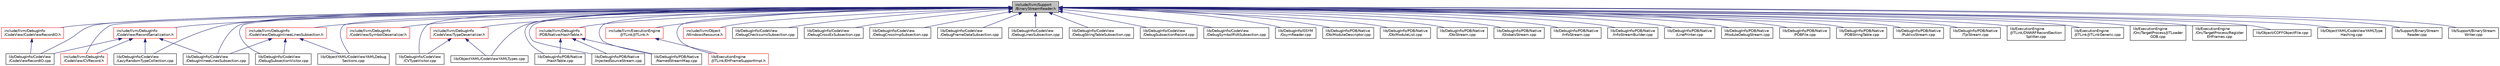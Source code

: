 digraph "include/llvm/Support/BinaryStreamReader.h"
{
 // LATEX_PDF_SIZE
  bgcolor="transparent";
  edge [fontname="Helvetica",fontsize="10",labelfontname="Helvetica",labelfontsize="10"];
  node [fontname="Helvetica",fontsize="10",shape=record];
  Node1 [label="include/llvm/Support\l/BinaryStreamReader.h",height=0.2,width=0.4,color="black", fillcolor="grey75", style="filled", fontcolor="black",tooltip=" "];
  Node1 -> Node2 [dir="back",color="midnightblue",fontsize="10",style="solid",fontname="Helvetica"];
  Node2 [label="include/llvm/DebugInfo\l/CodeView/CodeViewRecordIO.h",height=0.2,width=0.4,color="red",URL="$CodeViewRecordIO_8h.html",tooltip=" "];
  Node2 -> Node55 [dir="back",color="midnightblue",fontsize="10",style="solid",fontname="Helvetica"];
  Node55 [label="lib/DebugInfo/CodeView\l/CodeViewRecordIO.cpp",height=0.2,width=0.4,color="black",URL="$CodeViewRecordIO_8cpp.html",tooltip=" "];
  Node1 -> Node56 [dir="back",color="midnightblue",fontsize="10",style="solid",fontname="Helvetica"];
  Node56 [label="include/llvm/DebugInfo\l/CodeView/CVRecord.h",height=0.2,width=0.4,color="red",URL="$CVRecord_8h.html",tooltip=" "];
  Node1 -> Node281 [dir="back",color="midnightblue",fontsize="10",style="solid",fontname="Helvetica"];
  Node281 [label="include/llvm/DebugInfo\l/CodeView/DebugInlineeLinesSubsection.h",height=0.2,width=0.4,color="red",URL="$DebugInlineeLinesSubsection_8h.html",tooltip=" "];
  Node281 -> Node282 [dir="back",color="midnightblue",fontsize="10",style="solid",fontname="Helvetica"];
  Node282 [label="lib/DebugInfo/CodeView\l/DebugInlineeLinesSubsection.cpp",height=0.2,width=0.4,color="black",URL="$DebugInlineeLinesSubsection_8cpp.html",tooltip=" "];
  Node281 -> Node63 [dir="back",color="midnightblue",fontsize="10",style="solid",fontname="Helvetica"];
  Node63 [label="lib/DebugInfo/CodeView\l/DebugSubsectionVisitor.cpp",height=0.2,width=0.4,color="black",URL="$DebugSubsectionVisitor_8cpp.html",tooltip=" "];
  Node281 -> Node65 [dir="back",color="midnightblue",fontsize="10",style="solid",fontname="Helvetica"];
  Node65 [label="lib/ObjectYAML/CodeViewYAMLDebug\lSections.cpp",height=0.2,width=0.4,color="black",URL="$CodeViewYAMLDebugSections_8cpp.html",tooltip=" "];
  Node1 -> Node283 [dir="back",color="midnightblue",fontsize="10",style="solid",fontname="Helvetica"];
  Node283 [label="include/llvm/DebugInfo\l/CodeView/RecordSerialization.h",height=0.2,width=0.4,color="red",URL="$RecordSerialization_8h.html",tooltip=" "];
  Node283 -> Node56 [dir="back",color="midnightblue",fontsize="10",style="solid",fontname="Helvetica"];
  Node283 -> Node55 [dir="back",color="midnightblue",fontsize="10",style="solid",fontname="Helvetica"];
  Node283 -> Node282 [dir="back",color="midnightblue",fontsize="10",style="solid",fontname="Helvetica"];
  Node283 -> Node71 [dir="back",color="midnightblue",fontsize="10",style="solid",fontname="Helvetica"];
  Node71 [label="lib/DebugInfo/CodeView\l/LazyRandomTypeCollection.cpp",height=0.2,width=0.4,color="black",URL="$LazyRandomTypeCollection_8cpp.html",tooltip=" "];
  Node1 -> Node4 [dir="back",color="midnightblue",fontsize="10",style="solid",fontname="Helvetica"];
  Node4 [label="include/llvm/DebugInfo\l/CodeView/SymbolDeserializer.h",height=0.2,width=0.4,color="red",URL="$SymbolDeserializer_8h.html",tooltip=" "];
  Node1 -> Node23 [dir="back",color="midnightblue",fontsize="10",style="solid",fontname="Helvetica"];
  Node23 [label="include/llvm/DebugInfo\l/CodeView/TypeDeserializer.h",height=0.2,width=0.4,color="red",URL="$TypeDeserializer_8h.html",tooltip=" "];
  Node23 -> Node49 [dir="back",color="midnightblue",fontsize="10",style="solid",fontname="Helvetica"];
  Node49 [label="lib/DebugInfo/CodeView\l/CVTypeVisitor.cpp",height=0.2,width=0.4,color="black",URL="$CVTypeVisitor_8cpp.html",tooltip=" "];
  Node23 -> Node22 [dir="back",color="midnightblue",fontsize="10",style="solid",fontname="Helvetica"];
  Node22 [label="lib/ObjectYAML/CodeViewYAMLTypes.cpp",height=0.2,width=0.4,color="black",URL="$CodeViewYAMLTypes_8cpp.html",tooltip=" "];
  Node1 -> Node284 [dir="back",color="midnightblue",fontsize="10",style="solid",fontname="Helvetica"];
  Node284 [label="include/llvm/DebugInfo\l/PDB/Native/HashTable.h",height=0.2,width=0.4,color="red",URL="$HashTable_8h.html",tooltip=" "];
  Node284 -> Node290 [dir="back",color="midnightblue",fontsize="10",style="solid",fontname="Helvetica"];
  Node290 [label="lib/DebugInfo/PDB/Native\l/HashTable.cpp",height=0.2,width=0.4,color="black",URL="$HashTable_8cpp.html",tooltip=" "];
  Node284 -> Node267 [dir="back",color="midnightblue",fontsize="10",style="solid",fontname="Helvetica"];
  Node267 [label="lib/DebugInfo/PDB/Native\l/InjectedSourceStream.cpp",height=0.2,width=0.4,color="black",URL="$InjectedSourceStream_8cpp.html",tooltip=" "];
  Node284 -> Node289 [dir="back",color="midnightblue",fontsize="10",style="solid",fontname="Helvetica"];
  Node289 [label="lib/DebugInfo/PDB/Native\l/NamedStreamMap.cpp",height=0.2,width=0.4,color="black",URL="$NamedStreamMap_8cpp.html",tooltip=" "];
  Node1 -> Node291 [dir="back",color="midnightblue",fontsize="10",style="solid",fontname="Helvetica"];
  Node291 [label="include/llvm/ExecutionEngine\l/JITLink/JITLink.h",height=0.2,width=0.4,color="red",URL="$JITLink_8h.html",tooltip=" "];
  Node291 -> Node324 [dir="back",color="midnightblue",fontsize="10",style="solid",fontname="Helvetica"];
  Node324 [label="lib/ExecutionEngine\l/JITLink/EHFrameSupportImpl.h",height=0.2,width=0.4,color="red",URL="$EHFrameSupportImpl_8h.html",tooltip=" "];
  Node1 -> Node372 [dir="back",color="midnightblue",fontsize="10",style="solid",fontname="Helvetica"];
  Node372 [label="include/llvm/Object\l/WindowsResource.h",height=0.2,width=0.4,color="red",URL="$WindowsResource_8h.html",tooltip=" "];
  Node1 -> Node55 [dir="back",color="midnightblue",fontsize="10",style="solid",fontname="Helvetica"];
  Node1 -> Node49 [dir="back",color="midnightblue",fontsize="10",style="solid",fontname="Helvetica"];
  Node1 -> Node375 [dir="back",color="midnightblue",fontsize="10",style="solid",fontname="Helvetica"];
  Node375 [label="lib/DebugInfo/CodeView\l/DebugChecksumsSubsection.cpp",height=0.2,width=0.4,color="black",URL="$DebugChecksumsSubsection_8cpp.html",tooltip=" "];
  Node1 -> Node376 [dir="back",color="midnightblue",fontsize="10",style="solid",fontname="Helvetica"];
  Node376 [label="lib/DebugInfo/CodeView\l/DebugCrossExSubsection.cpp",height=0.2,width=0.4,color="black",URL="$DebugCrossExSubsection_8cpp.html",tooltip=" "];
  Node1 -> Node377 [dir="back",color="midnightblue",fontsize="10",style="solid",fontname="Helvetica"];
  Node377 [label="lib/DebugInfo/CodeView\l/DebugCrossImpSubsection.cpp",height=0.2,width=0.4,color="black",URL="$DebugCrossImpSubsection_8cpp.html",tooltip=" "];
  Node1 -> Node378 [dir="back",color="midnightblue",fontsize="10",style="solid",fontname="Helvetica"];
  Node378 [label="lib/DebugInfo/CodeView\l/DebugFrameDataSubsection.cpp",height=0.2,width=0.4,color="black",URL="$DebugFrameDataSubsection_8cpp.html",tooltip=" "];
  Node1 -> Node282 [dir="back",color="midnightblue",fontsize="10",style="solid",fontname="Helvetica"];
  Node1 -> Node379 [dir="back",color="midnightblue",fontsize="10",style="solid",fontname="Helvetica"];
  Node379 [label="lib/DebugInfo/CodeView\l/DebugLinesSubsection.cpp",height=0.2,width=0.4,color="black",URL="$DebugLinesSubsection_8cpp.html",tooltip=" "];
  Node1 -> Node380 [dir="back",color="midnightblue",fontsize="10",style="solid",fontname="Helvetica"];
  Node380 [label="lib/DebugInfo/CodeView\l/DebugStringTableSubsection.cpp",height=0.2,width=0.4,color="black",URL="$DebugStringTableSubsection_8cpp.html",tooltip=" "];
  Node1 -> Node381 [dir="back",color="midnightblue",fontsize="10",style="solid",fontname="Helvetica"];
  Node381 [label="lib/DebugInfo/CodeView\l/DebugSubsectionRecord.cpp",height=0.2,width=0.4,color="black",URL="$DebugSubsectionRecord_8cpp.html",tooltip=" "];
  Node1 -> Node63 [dir="back",color="midnightblue",fontsize="10",style="solid",fontname="Helvetica"];
  Node1 -> Node382 [dir="back",color="midnightblue",fontsize="10",style="solid",fontname="Helvetica"];
  Node382 [label="lib/DebugInfo/CodeView\l/DebugSymbolRVASubsection.cpp",height=0.2,width=0.4,color="black",URL="$DebugSymbolRVASubsection_8cpp.html",tooltip=" "];
  Node1 -> Node71 [dir="back",color="midnightblue",fontsize="10",style="solid",fontname="Helvetica"];
  Node1 -> Node383 [dir="back",color="midnightblue",fontsize="10",style="solid",fontname="Helvetica"];
  Node383 [label="lib/DebugInfo/GSYM\l/GsymReader.cpp",height=0.2,width=0.4,color="black",URL="$GsymReader_8cpp.html",tooltip=" "];
  Node1 -> Node263 [dir="back",color="midnightblue",fontsize="10",style="solid",fontname="Helvetica"];
  Node263 [label="lib/DebugInfo/PDB/Native\l/DbiModuleDescriptor.cpp",height=0.2,width=0.4,color="black",URL="$DbiModuleDescriptor_8cpp.html",tooltip=" "];
  Node1 -> Node264 [dir="back",color="midnightblue",fontsize="10",style="solid",fontname="Helvetica"];
  Node264 [label="lib/DebugInfo/PDB/Native\l/DbiModuleList.cpp",height=0.2,width=0.4,color="black",URL="$DbiModuleList_8cpp.html",tooltip=" "];
  Node1 -> Node221 [dir="back",color="midnightblue",fontsize="10",style="solid",fontname="Helvetica"];
  Node221 [label="lib/DebugInfo/PDB/Native\l/DbiStream.cpp",height=0.2,width=0.4,color="black",URL="$DbiStream_8cpp.html",tooltip=" "];
  Node1 -> Node73 [dir="back",color="midnightblue",fontsize="10",style="solid",fontname="Helvetica"];
  Node73 [label="lib/DebugInfo/PDB/Native\l/GlobalsStream.cpp",height=0.2,width=0.4,color="black",URL="$GlobalsStream_8cpp.html",tooltip=" "];
  Node1 -> Node290 [dir="back",color="midnightblue",fontsize="10",style="solid",fontname="Helvetica"];
  Node1 -> Node265 [dir="back",color="midnightblue",fontsize="10",style="solid",fontname="Helvetica"];
  Node265 [label="lib/DebugInfo/PDB/Native\l/InfoStream.cpp",height=0.2,width=0.4,color="black",URL="$InfoStream_8cpp.html",tooltip=" "];
  Node1 -> Node266 [dir="back",color="midnightblue",fontsize="10",style="solid",fontname="Helvetica"];
  Node266 [label="lib/DebugInfo/PDB/Native\l/InfoStreamBuilder.cpp",height=0.2,width=0.4,color="black",URL="$InfoStreamBuilder_8cpp.html",tooltip=" "];
  Node1 -> Node267 [dir="back",color="midnightblue",fontsize="10",style="solid",fontname="Helvetica"];
  Node1 -> Node27 [dir="back",color="midnightblue",fontsize="10",style="solid",fontname="Helvetica"];
  Node27 [label="lib/DebugInfo/PDB/Native\l/LinePrinter.cpp",height=0.2,width=0.4,color="black",URL="$LinePrinter_8cpp.html",tooltip=" "];
  Node1 -> Node91 [dir="back",color="midnightblue",fontsize="10",style="solid",fontname="Helvetica"];
  Node91 [label="lib/DebugInfo/PDB/Native\l/ModuleDebugStream.cpp",height=0.2,width=0.4,color="black",URL="$ModuleDebugStream_8cpp.html",tooltip=" "];
  Node1 -> Node289 [dir="back",color="midnightblue",fontsize="10",style="solid",fontname="Helvetica"];
  Node1 -> Node222 [dir="back",color="midnightblue",fontsize="10",style="solid",fontname="Helvetica"];
  Node222 [label="lib/DebugInfo/PDB/Native\l/PDBFile.cpp",height=0.2,width=0.4,color="black",URL="$PDBFile_8cpp.html",tooltip=" "];
  Node1 -> Node268 [dir="back",color="midnightblue",fontsize="10",style="solid",fontname="Helvetica"];
  Node268 [label="lib/DebugInfo/PDB/Native\l/PDBStringTable.cpp",height=0.2,width=0.4,color="black",URL="$PDBStringTable_8cpp.html",tooltip=" "];
  Node1 -> Node262 [dir="back",color="midnightblue",fontsize="10",style="solid",fontname="Helvetica"];
  Node262 [label="lib/DebugInfo/PDB/Native\l/PublicsStream.cpp",height=0.2,width=0.4,color="black",URL="$PublicsStream_8cpp.html",tooltip=" "];
  Node1 -> Node74 [dir="back",color="midnightblue",fontsize="10",style="solid",fontname="Helvetica"];
  Node74 [label="lib/DebugInfo/PDB/Native\l/TpiStream.cpp",height=0.2,width=0.4,color="black",URL="$TpiStream_8cpp.html",tooltip=" "];
  Node1 -> Node324 [dir="back",color="midnightblue",fontsize="10",style="solid",fontname="Helvetica"];
  Node1 -> Node318 [dir="back",color="midnightblue",fontsize="10",style="solid",fontname="Helvetica"];
  Node318 [label="lib/ExecutionEngine\l/JITLink/DWARFRecordSection\lSplitter.cpp",height=0.2,width=0.4,color="black",URL="$DWARFRecordSectionSplitter_8cpp.html",tooltip=" "];
  Node1 -> Node363 [dir="back",color="midnightblue",fontsize="10",style="solid",fontname="Helvetica"];
  Node363 [label="lib/ExecutionEngine\l/JITLink/JITLinkGeneric.cpp",height=0.2,width=0.4,color="black",URL="$JITLinkGeneric_8cpp.html",tooltip=" "];
  Node1 -> Node384 [dir="back",color="midnightblue",fontsize="10",style="solid",fontname="Helvetica"];
  Node384 [label="lib/ExecutionEngine\l/Orc/TargetProcess/JITLoader\lGDB.cpp",height=0.2,width=0.4,color="black",URL="$JITLoaderGDB_8cpp.html",tooltip=" "];
  Node1 -> Node385 [dir="back",color="midnightblue",fontsize="10",style="solid",fontname="Helvetica"];
  Node385 [label="lib/ExecutionEngine\l/Orc/TargetProcess/Register\lEHFrames.cpp",height=0.2,width=0.4,color="black",URL="$RegisterEHFrames_8cpp.html",tooltip=" "];
  Node1 -> Node386 [dir="back",color="midnightblue",fontsize="10",style="solid",fontname="Helvetica"];
  Node386 [label="lib/Object/COFFObjectFile.cpp",height=0.2,width=0.4,color="black",URL="$COFFObjectFile_8cpp.html",tooltip=" "];
  Node1 -> Node65 [dir="back",color="midnightblue",fontsize="10",style="solid",fontname="Helvetica"];
  Node1 -> Node245 [dir="back",color="midnightblue",fontsize="10",style="solid",fontname="Helvetica"];
  Node245 [label="lib/ObjectYAML/CodeViewYAMLType\lHashing.cpp",height=0.2,width=0.4,color="black",URL="$CodeViewYAMLTypeHashing_8cpp.html",tooltip=" "];
  Node1 -> Node22 [dir="back",color="midnightblue",fontsize="10",style="solid",fontname="Helvetica"];
  Node1 -> Node387 [dir="back",color="midnightblue",fontsize="10",style="solid",fontname="Helvetica"];
  Node387 [label="lib/Support/BinaryStream\lReader.cpp",height=0.2,width=0.4,color="black",URL="$BinaryStreamReader_8cpp.html",tooltip=" "];
  Node1 -> Node388 [dir="back",color="midnightblue",fontsize="10",style="solid",fontname="Helvetica"];
  Node388 [label="lib/Support/BinaryStream\lWriter.cpp",height=0.2,width=0.4,color="black",URL="$BinaryStreamWriter_8cpp.html",tooltip=" "];
}
